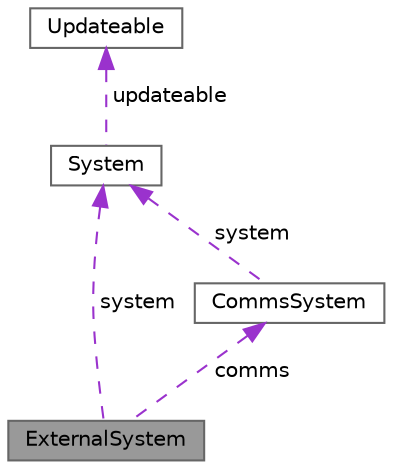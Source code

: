 digraph "ExternalSystem"
{
 // LATEX_PDF_SIZE
  bgcolor="transparent";
  edge [fontname=Helvetica,fontsize=10,labelfontname=Helvetica,labelfontsize=10];
  node [fontname=Helvetica,fontsize=10,shape=box,height=0.2,width=0.4];
  Node1 [label="ExternalSystem",height=0.2,width=0.4,color="gray40", fillcolor="grey60", style="filled", fontcolor="black",tooltip=" "];
  Node2 -> Node1 [dir="back",color="darkorchid3",style="dashed",label=" system" ];
  Node2 [label="System",height=0.2,width=0.4,color="gray40", fillcolor="white", style="filled",URL="$structSystem.html",tooltip=" "];
  Node3 -> Node2 [dir="back",color="darkorchid3",style="dashed",label=" updateable" ];
  Node3 [label="Updateable",height=0.2,width=0.4,color="gray40", fillcolor="white", style="filled",URL="$structUpdateable.html",tooltip=" "];
  Node4 -> Node1 [dir="back",color="darkorchid3",style="dashed",label=" comms" ];
  Node4 [label="CommsSystem",height=0.2,width=0.4,color="gray40", fillcolor="white", style="filled",URL="$structCommsSystem.html",tooltip=" "];
  Node2 -> Node4 [dir="back",color="darkorchid3",style="dashed",label=" system" ];
}
